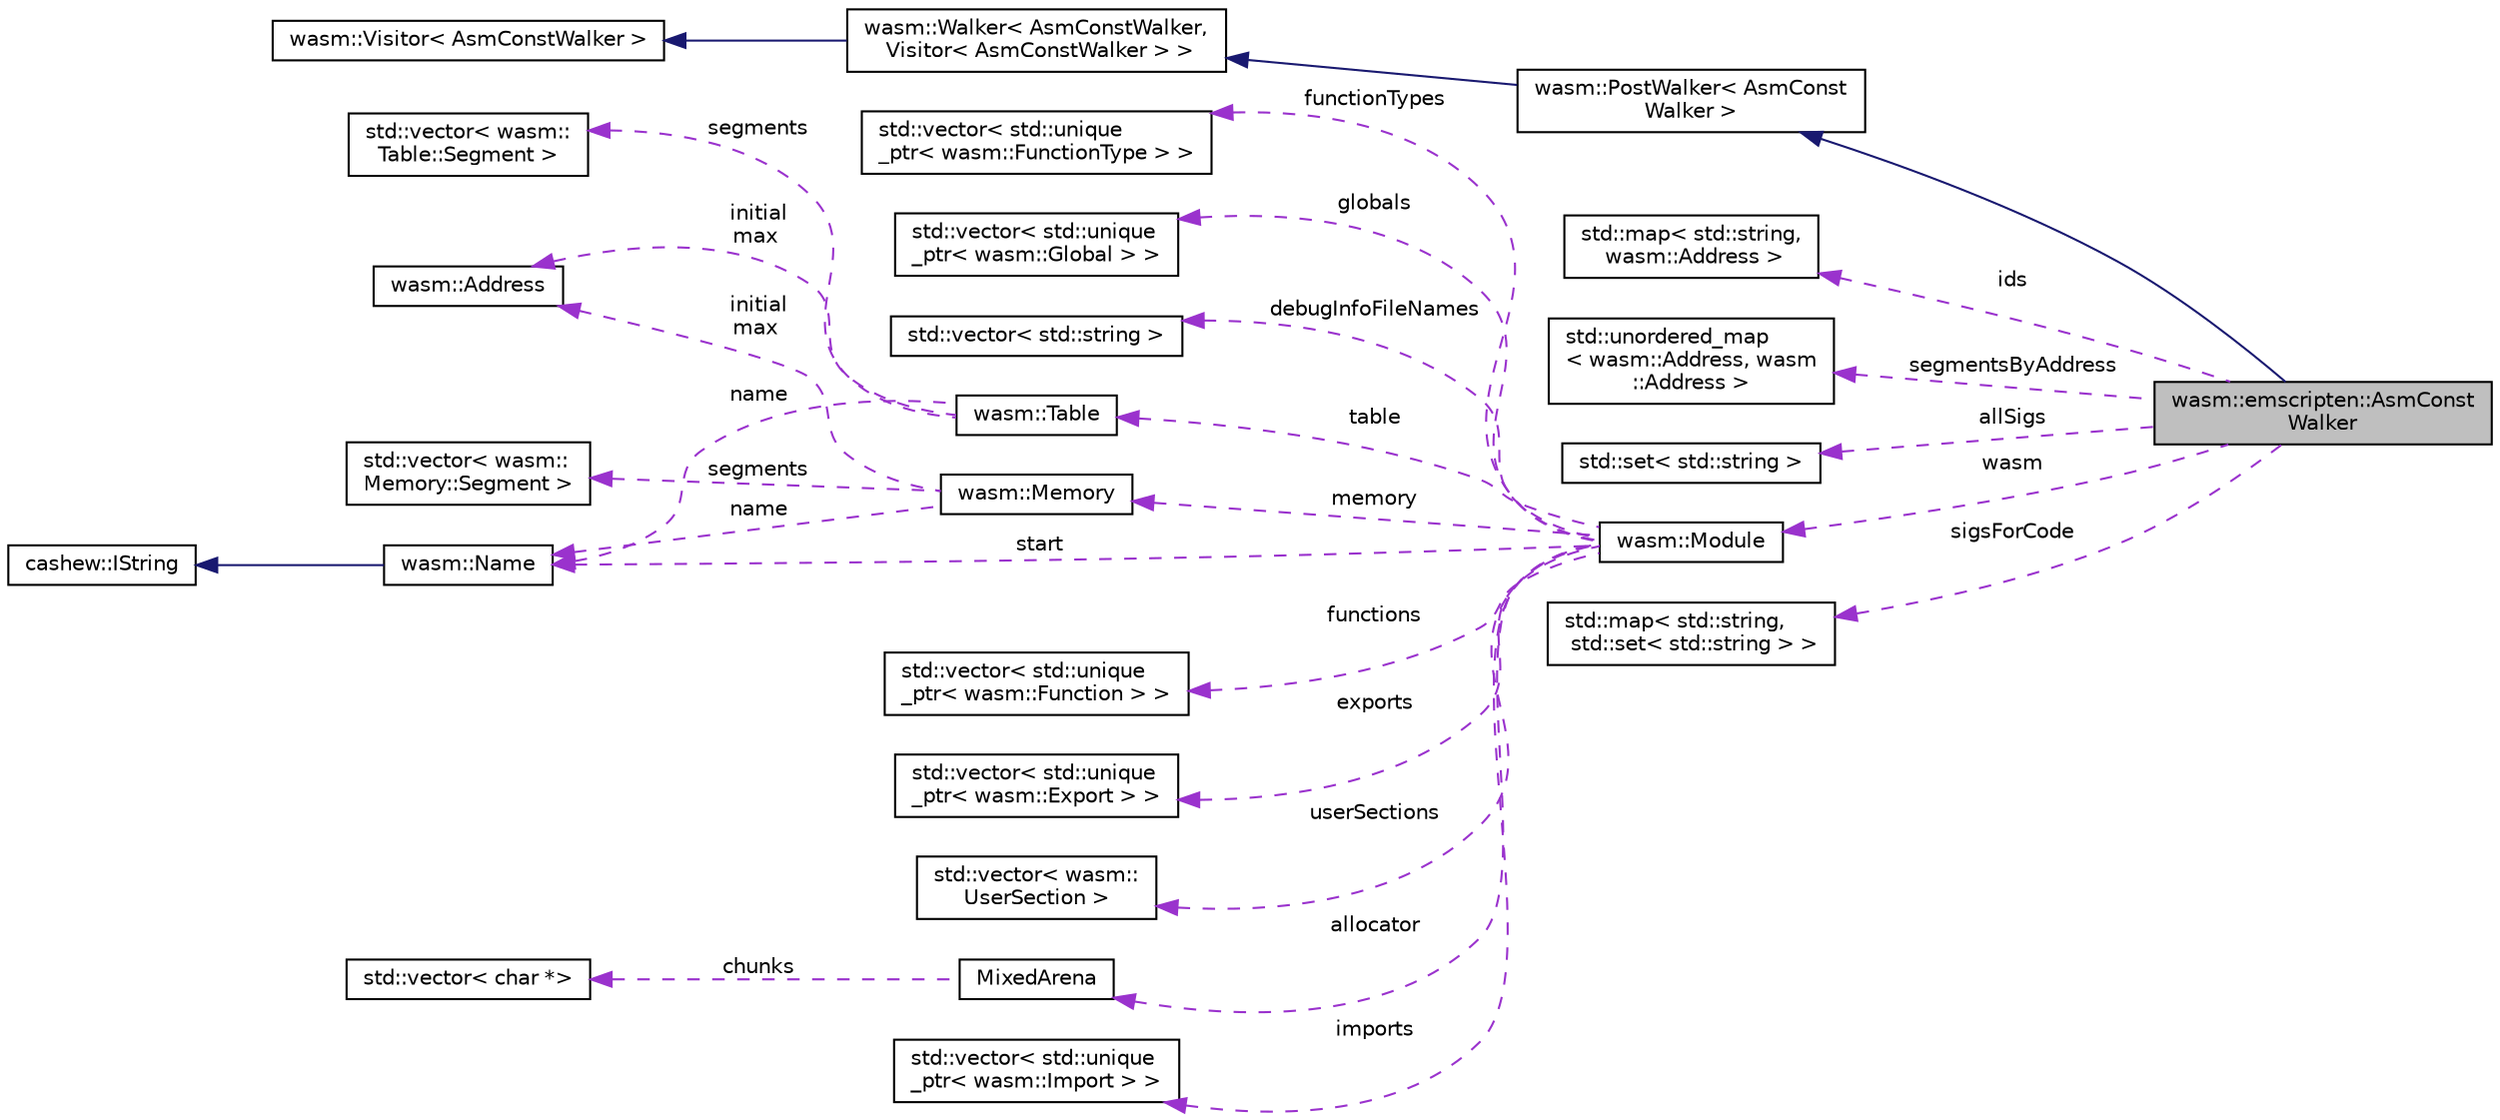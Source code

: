 digraph "wasm::emscripten::AsmConstWalker"
{
  edge [fontname="Helvetica",fontsize="10",labelfontname="Helvetica",labelfontsize="10"];
  node [fontname="Helvetica",fontsize="10",shape=record];
  rankdir="LR";
  Node4 [label="wasm::emscripten::AsmConst\lWalker",height=0.2,width=0.4,color="black", fillcolor="grey75", style="filled", fontcolor="black"];
  Node5 -> Node4 [dir="back",color="midnightblue",fontsize="10",style="solid"];
  Node5 [label="wasm::PostWalker\< AsmConst\lWalker \>",height=0.2,width=0.4,color="black", fillcolor="white", style="filled",URL="$structwasm_1_1_post_walker.html"];
  Node6 -> Node5 [dir="back",color="midnightblue",fontsize="10",style="solid"];
  Node6 [label="wasm::Walker\< AsmConstWalker,\l Visitor\< AsmConstWalker \> \>",height=0.2,width=0.4,color="black", fillcolor="white", style="filled",URL="$structwasm_1_1_walker.html"];
  Node7 -> Node6 [dir="back",color="midnightblue",fontsize="10",style="solid"];
  Node7 [label="wasm::Visitor\< AsmConstWalker \>",height=0.2,width=0.4,color="black", fillcolor="white", style="filled",URL="$structwasm_1_1_visitor.html"];
  Node8 -> Node4 [dir="back",color="darkorchid3",fontsize="10",style="dashed",label=" ids" ];
  Node8 [label="std::map\< std::string,\l wasm::Address \>",height=0.2,width=0.4,color="black", fillcolor="white", style="filled",URL="$classstd_1_1map.html"];
  Node9 -> Node4 [dir="back",color="darkorchid3",fontsize="10",style="dashed",label=" segmentsByAddress" ];
  Node9 [label="std::unordered_map\l\< wasm::Address, wasm\l::Address \>",height=0.2,width=0.4,color="black", fillcolor="white", style="filled",URL="$classstd_1_1unordered__map.html"];
  Node10 -> Node4 [dir="back",color="darkorchid3",fontsize="10",style="dashed",label=" allSigs" ];
  Node10 [label="std::set\< std::string \>",height=0.2,width=0.4,color="black", fillcolor="white", style="filled",URL="$classstd_1_1set.html"];
  Node11 -> Node4 [dir="back",color="darkorchid3",fontsize="10",style="dashed",label=" wasm" ];
  Node11 [label="wasm::Module",height=0.2,width=0.4,color="black", fillcolor="white", style="filled",URL="$classwasm_1_1_module.html"];
  Node12 -> Node11 [dir="back",color="darkorchid3",fontsize="10",style="dashed",label=" start" ];
  Node12 [label="wasm::Name",height=0.2,width=0.4,color="black", fillcolor="white", style="filled",URL="$structwasm_1_1_name.html"];
  Node13 -> Node12 [dir="back",color="midnightblue",fontsize="10",style="solid"];
  Node13 [label="cashew::IString",height=0.2,width=0.4,color="black", fillcolor="white", style="filled",URL="$structcashew_1_1_i_string.html"];
  Node14 -> Node11 [dir="back",color="darkorchid3",fontsize="10",style="dashed",label=" functions" ];
  Node14 [label="std::vector\< std::unique\l_ptr\< wasm::Function \> \>",height=0.2,width=0.4,color="black", fillcolor="white", style="filled",URL="$classstd_1_1vector.html"];
  Node15 -> Node11 [dir="back",color="darkorchid3",fontsize="10",style="dashed",label=" memory" ];
  Node15 [label="wasm::Memory",height=0.2,width=0.4,color="black", fillcolor="white", style="filled",URL="$classwasm_1_1_memory.html"];
  Node12 -> Node15 [dir="back",color="darkorchid3",fontsize="10",style="dashed",label=" name" ];
  Node16 -> Node15 [dir="back",color="darkorchid3",fontsize="10",style="dashed",label=" initial\nmax" ];
  Node16 [label="wasm::Address",height=0.2,width=0.4,color="black", fillcolor="white", style="filled",URL="$structwasm_1_1_address.html"];
  Node17 -> Node15 [dir="back",color="darkorchid3",fontsize="10",style="dashed",label=" segments" ];
  Node17 [label="std::vector\< wasm::\lMemory::Segment \>",height=0.2,width=0.4,color="black", fillcolor="white", style="filled",URL="$classstd_1_1vector.html"];
  Node18 -> Node11 [dir="back",color="darkorchid3",fontsize="10",style="dashed",label=" exports" ];
  Node18 [label="std::vector\< std::unique\l_ptr\< wasm::Export \> \>",height=0.2,width=0.4,color="black", fillcolor="white", style="filled",URL="$classstd_1_1vector.html"];
  Node19 -> Node11 [dir="back",color="darkorchid3",fontsize="10",style="dashed",label=" table" ];
  Node19 [label="wasm::Table",height=0.2,width=0.4,color="black", fillcolor="white", style="filled",URL="$classwasm_1_1_table.html"];
  Node20 -> Node19 [dir="back",color="darkorchid3",fontsize="10",style="dashed",label=" segments" ];
  Node20 [label="std::vector\< wasm::\lTable::Segment \>",height=0.2,width=0.4,color="black", fillcolor="white", style="filled",URL="$classstd_1_1vector.html"];
  Node12 -> Node19 [dir="back",color="darkorchid3",fontsize="10",style="dashed",label=" name" ];
  Node16 -> Node19 [dir="back",color="darkorchid3",fontsize="10",style="dashed",label=" initial\nmax" ];
  Node21 -> Node11 [dir="back",color="darkorchid3",fontsize="10",style="dashed",label=" userSections" ];
  Node21 [label="std::vector\< wasm::\lUserSection \>",height=0.2,width=0.4,color="black", fillcolor="white", style="filled",URL="$classstd_1_1vector.html"];
  Node22 -> Node11 [dir="back",color="darkorchid3",fontsize="10",style="dashed",label=" allocator" ];
  Node22 [label="MixedArena",height=0.2,width=0.4,color="black", fillcolor="white", style="filled",URL="$struct_mixed_arena.html"];
  Node23 -> Node22 [dir="back",color="darkorchid3",fontsize="10",style="dashed",label=" chunks" ];
  Node23 [label="std::vector\< char *\>",height=0.2,width=0.4,color="black", fillcolor="white", style="filled",URL="$classstd_1_1vector.html"];
  Node24 -> Node11 [dir="back",color="darkorchid3",fontsize="10",style="dashed",label=" imports" ];
  Node24 [label="std::vector\< std::unique\l_ptr\< wasm::Import \> \>",height=0.2,width=0.4,color="black", fillcolor="white", style="filled",URL="$classstd_1_1vector.html"];
  Node25 -> Node11 [dir="back",color="darkorchid3",fontsize="10",style="dashed",label=" functionTypes" ];
  Node25 [label="std::vector\< std::unique\l_ptr\< wasm::FunctionType \> \>",height=0.2,width=0.4,color="black", fillcolor="white", style="filled",URL="$classstd_1_1vector.html"];
  Node26 -> Node11 [dir="back",color="darkorchid3",fontsize="10",style="dashed",label=" globals" ];
  Node26 [label="std::vector\< std::unique\l_ptr\< wasm::Global \> \>",height=0.2,width=0.4,color="black", fillcolor="white", style="filled",URL="$classstd_1_1vector.html"];
  Node27 -> Node11 [dir="back",color="darkorchid3",fontsize="10",style="dashed",label=" debugInfoFileNames" ];
  Node27 [label="std::vector\< std::string \>",height=0.2,width=0.4,color="black", fillcolor="white", style="filled",URL="$classstd_1_1vector.html"];
  Node28 -> Node4 [dir="back",color="darkorchid3",fontsize="10",style="dashed",label=" sigsForCode" ];
  Node28 [label="std::map\< std::string,\l std::set\< std::string \> \>",height=0.2,width=0.4,color="black", fillcolor="white", style="filled",URL="$classstd_1_1map.html"];
}
